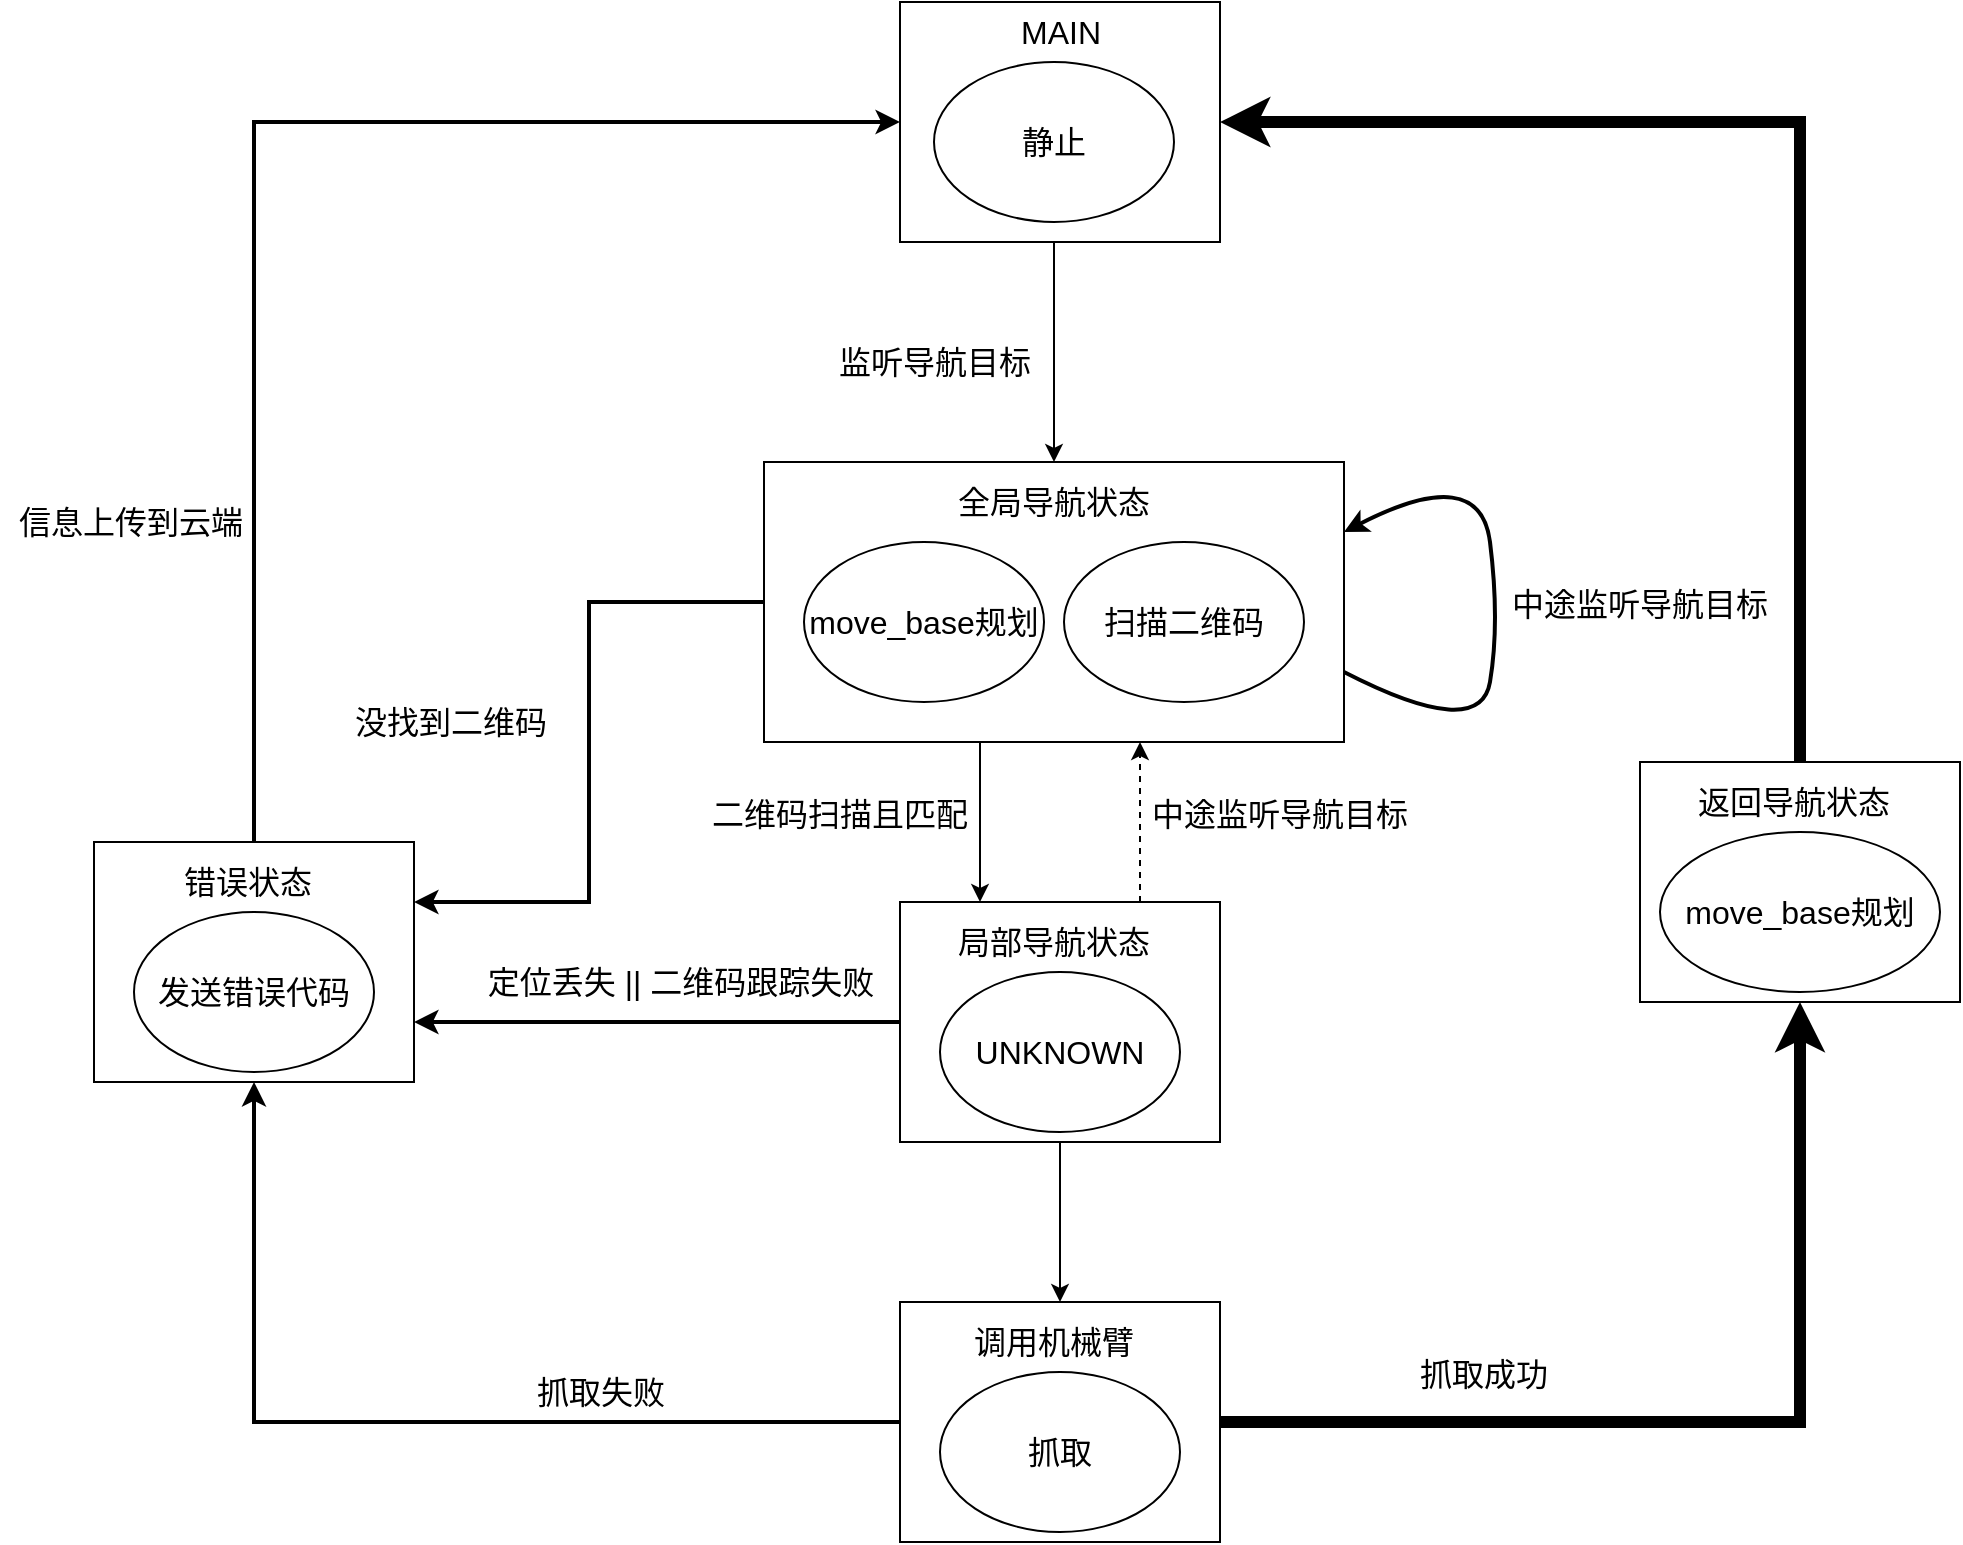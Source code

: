 <mxfile version="13.1.3">
    <diagram id="6hGFLwfOUW9BJ-s0fimq" name="Page-1">
        <mxGraphModel dx="2029" dy="1020" grid="1" gridSize="10" guides="1" tooltips="1" connect="1" arrows="1" fold="1" page="1" pageScale="1" pageWidth="827" pageHeight="1169" math="0" shadow="0">
            <root>
                <mxCell id="0"/>
                <mxCell id="1" parent="0"/>
                <mxCell id="51" style="edgeStyle=orthogonalEdgeStyle;rounded=0;orthogonalLoop=1;jettySize=auto;html=1;exitX=0.25;exitY=1;exitDx=0;exitDy=0;entryX=0.25;entryY=0;entryDx=0;entryDy=0;align=center;" parent="1" source="25" target="48" edge="1">
                    <mxGeometry relative="1" as="geometry">
                        <Array as="points">
                            <mxPoint x="-130" y="380"/>
                        </Array>
                    </mxGeometry>
                </mxCell>
                <mxCell id="110" style="edgeStyle=orthogonalEdgeStyle;rounded=0;orthogonalLoop=1;jettySize=auto;html=1;exitX=0;exitY=0.5;exitDx=0;exitDy=0;entryX=1;entryY=0.25;entryDx=0;entryDy=0;strokeWidth=2;fontSize=16;" parent="1" source="25" target="94" edge="1">
                    <mxGeometry relative="1" as="geometry"/>
                </mxCell>
                <mxCell id="25" value="" style="rounded=0;whiteSpace=wrap;html=1;fontSize=16;align=center;" parent="1" vertex="1">
                    <mxGeometry x="-238" y="240" width="290" height="140" as="geometry"/>
                </mxCell>
                <mxCell id="50" style="edgeStyle=orthogonalEdgeStyle;rounded=0;orthogonalLoop=1;jettySize=auto;html=1;exitX=0.75;exitY=0;exitDx=0;exitDy=0;align=center;dashed=1;" parent="1" source="48" edge="1">
                    <mxGeometry relative="1" as="geometry">
                        <mxPoint x="-50" y="380" as="targetPoint"/>
                        <Array as="points">
                            <mxPoint x="-50" y="380"/>
                        </Array>
                    </mxGeometry>
                </mxCell>
                <mxCell id="69" value="" style="edgeStyle=orthogonalEdgeStyle;rounded=0;orthogonalLoop=1;jettySize=auto;html=1;" parent="1" source="48" edge="1">
                    <mxGeometry relative="1" as="geometry">
                        <mxPoint x="-90" y="660" as="targetPoint"/>
                    </mxGeometry>
                </mxCell>
                <mxCell id="103" value="" style="edgeStyle=orthogonalEdgeStyle;rounded=0;orthogonalLoop=1;jettySize=auto;html=1;strokeWidth=2;fontSize=16;entryX=1;entryY=0.75;entryDx=0;entryDy=0;" parent="1" source="48" target="94" edge="1">
                    <mxGeometry relative="1" as="geometry">
                        <mxPoint x="-250" y="520" as="targetPoint"/>
                    </mxGeometry>
                </mxCell>
                <mxCell id="48" value="" style="rounded=0;whiteSpace=wrap;html=1;fontSize=16;align=center;" parent="1" vertex="1">
                    <mxGeometry x="-170" y="460" width="160" height="120" as="geometry"/>
                </mxCell>
                <mxCell id="37" style="edgeStyle=orthogonalEdgeStyle;rounded=0;orthogonalLoop=1;jettySize=auto;html=1;exitX=0.5;exitY=1;exitDx=0;exitDy=0;entryX=0.5;entryY=0;entryDx=0;entryDy=0;align=center;" parent="1" source="2" target="25" edge="1">
                    <mxGeometry relative="1" as="geometry">
                        <Array as="points">
                            <mxPoint x="-93" y="130"/>
                        </Array>
                    </mxGeometry>
                </mxCell>
                <mxCell id="2" value="" style="rounded=0;whiteSpace=wrap;html=1;fontSize=16;align=center;" parent="1" vertex="1">
                    <mxGeometry x="-170" y="10" width="160" height="120" as="geometry"/>
                </mxCell>
                <mxCell id="23" value="&lt;font style=&quot;font-size: 16px;&quot;&gt;move_base规划&lt;/font&gt;" style="ellipse;whiteSpace=wrap;html=1;fontSize=16;align=center;" parent="1" vertex="1">
                    <mxGeometry x="-218" y="280" width="120" height="80" as="geometry"/>
                </mxCell>
                <mxCell id="27" value="&lt;font style=&quot;font-size: 16px&quot;&gt;扫描二维码&lt;/font&gt;" style="ellipse;whiteSpace=wrap;html=1;fontSize=16;align=center;" parent="1" vertex="1">
                    <mxGeometry x="-88" y="280" width="120" height="80" as="geometry"/>
                </mxCell>
                <mxCell id="28" value="&lt;font style=&quot;font-size: 16px&quot;&gt;全局导航状态&lt;/font&gt;" style="text;html=1;strokeColor=none;fillColor=none;align=center;verticalAlign=middle;whiteSpace=wrap;rounded=0;" parent="1" vertex="1">
                    <mxGeometry x="-145.75" y="250" width="105.5" height="20" as="geometry"/>
                </mxCell>
                <mxCell id="30" value="&lt;font face=&quot;helvetica&quot;&gt;&lt;span style=&quot;font-size: 16px&quot;&gt;静止&lt;/span&gt;&lt;/font&gt;" style="ellipse;whiteSpace=wrap;html=1;align=center;" parent="1" vertex="1">
                    <mxGeometry x="-153" y="40" width="120" height="80" as="geometry"/>
                </mxCell>
                <mxCell id="62" value="&lt;font face=&quot;helvetica&quot;&gt;&lt;span style=&quot;font-size: 16px&quot;&gt;二维码扫描且匹配&lt;/span&gt;&lt;/font&gt;" style="text;whiteSpace=wrap;html=1;align=center;" parent="1" vertex="1">
                    <mxGeometry x="-270" y="400" width="140" height="30" as="geometry"/>
                </mxCell>
                <mxCell id="64" value="&lt;font style=&quot;font-size: 16px&quot;&gt;局部导航状态&lt;/font&gt;" style="text;html=1;strokeColor=none;fillColor=none;align=center;verticalAlign=middle;whiteSpace=wrap;rounded=0;" parent="1" vertex="1">
                    <mxGeometry x="-145.75" y="470" width="105.5" height="20" as="geometry"/>
                </mxCell>
                <mxCell id="67" value="&lt;font face=&quot;helvetica&quot;&gt;&lt;span style=&quot;font-size: 16px&quot;&gt;UNKNOWN&lt;/span&gt;&lt;/font&gt;" style="ellipse;whiteSpace=wrap;html=1;align=center;" parent="1" vertex="1">
                    <mxGeometry x="-150" y="495" width="120" height="80" as="geometry"/>
                </mxCell>
                <mxCell id="86" style="edgeStyle=orthogonalEdgeStyle;rounded=0;orthogonalLoop=1;jettySize=auto;html=1;exitX=1;exitY=0.5;exitDx=0;exitDy=0;entryX=0.5;entryY=1;entryDx=0;entryDy=0;strokeWidth=6;" parent="1" source="73" target="81" edge="1">
                    <mxGeometry relative="1" as="geometry"/>
                </mxCell>
                <mxCell id="100" style="edgeStyle=orthogonalEdgeStyle;rounded=0;orthogonalLoop=1;jettySize=auto;html=1;exitX=0;exitY=0.5;exitDx=0;exitDy=0;entryX=0.5;entryY=1;entryDx=0;entryDy=0;strokeWidth=2;" parent="1" source="73" target="94" edge="1">
                    <mxGeometry relative="1" as="geometry"/>
                </mxCell>
                <mxCell id="73" value="" style="rounded=0;whiteSpace=wrap;html=1;fontSize=16;align=center;" parent="1" vertex="1">
                    <mxGeometry x="-170" y="660" width="160" height="120" as="geometry"/>
                </mxCell>
                <mxCell id="74" value="&lt;font style=&quot;font-size: 16px&quot;&gt;调用机械臂&lt;/font&gt;" style="text;html=1;strokeColor=none;fillColor=none;align=center;verticalAlign=middle;whiteSpace=wrap;rounded=0;" parent="1" vertex="1">
                    <mxGeometry x="-145.75" y="670" width="105.5" height="20" as="geometry"/>
                </mxCell>
                <mxCell id="75" value="&lt;font face=&quot;helvetica&quot;&gt;&lt;span style=&quot;font-size: 16px&quot;&gt;抓取&lt;/span&gt;&lt;/font&gt;" style="ellipse;whiteSpace=wrap;html=1;align=center;" parent="1" vertex="1">
                    <mxGeometry x="-150" y="695" width="120" height="80" as="geometry"/>
                </mxCell>
                <mxCell id="87" style="edgeStyle=orthogonalEdgeStyle;rounded=0;orthogonalLoop=1;jettySize=auto;html=1;exitX=0.5;exitY=0;exitDx=0;exitDy=0;entryX=1;entryY=0.5;entryDx=0;entryDy=0;strokeWidth=6;" parent="1" source="81" target="2" edge="1">
                    <mxGeometry relative="1" as="geometry"/>
                </mxCell>
                <mxCell id="81" value="" style="rounded=0;whiteSpace=wrap;html=1;fontSize=16;align=center;" parent="1" vertex="1">
                    <mxGeometry x="200" y="390" width="160" height="120" as="geometry"/>
                </mxCell>
                <mxCell id="82" value="&lt;font style=&quot;font-size: 16px&quot;&gt;返回导航状态&lt;/font&gt;" style="text;html=1;strokeColor=none;fillColor=none;align=center;verticalAlign=middle;whiteSpace=wrap;rounded=0;" parent="1" vertex="1">
                    <mxGeometry x="224.25" y="400" width="105.5" height="20" as="geometry"/>
                </mxCell>
                <mxCell id="83" value="&lt;font face=&quot;helvetica&quot;&gt;&lt;span style=&quot;font-size: 16px&quot;&gt;move_base规划&lt;/span&gt;&lt;/font&gt;" style="ellipse;whiteSpace=wrap;html=1;align=center;" parent="1" vertex="1">
                    <mxGeometry x="210" y="425" width="140" height="80" as="geometry"/>
                </mxCell>
                <mxCell id="111" style="edgeStyle=orthogonalEdgeStyle;rounded=0;orthogonalLoop=1;jettySize=auto;html=1;exitX=0.5;exitY=0;exitDx=0;exitDy=0;entryX=0;entryY=0.5;entryDx=0;entryDy=0;strokeWidth=2;fontSize=16;" parent="1" source="94" target="2" edge="1">
                    <mxGeometry relative="1" as="geometry"/>
                </mxCell>
                <mxCell id="94" value="" style="rounded=0;whiteSpace=wrap;html=1;fontSize=16;align=center;" parent="1" vertex="1">
                    <mxGeometry x="-573" y="430" width="160" height="120" as="geometry"/>
                </mxCell>
                <mxCell id="95" value="&lt;font style=&quot;font-size: 16px&quot;&gt;错误状态&lt;/font&gt;" style="text;html=1;strokeColor=none;fillColor=none;align=center;verticalAlign=middle;whiteSpace=wrap;rounded=0;" parent="1" vertex="1">
                    <mxGeometry x="-548.75" y="440" width="105.5" height="20" as="geometry"/>
                </mxCell>
                <mxCell id="96" value="&lt;font face=&quot;helvetica&quot;&gt;&lt;span style=&quot;font-size: 16px&quot;&gt;发送错误代码&lt;/span&gt;&lt;/font&gt;" style="ellipse;whiteSpace=wrap;html=1;align=center;" parent="1" vertex="1">
                    <mxGeometry x="-553" y="465" width="120" height="80" as="geometry"/>
                </mxCell>
                <mxCell id="99" value="&lt;font face=&quot;helvetica&quot;&gt;&lt;span style=&quot;font-size: 16px&quot;&gt;抓取成功&lt;/span&gt;&lt;/font&gt;" style="text;whiteSpace=wrap;html=1;align=center;" parent="1" vertex="1">
                    <mxGeometry x="52" y="680" width="140" height="30" as="geometry"/>
                </mxCell>
                <mxCell id="101" value="信息上传到云端" style="text;html=1;align=center;verticalAlign=middle;resizable=0;points=[];autosize=1;fontSize=16;" parent="1" vertex="1">
                    <mxGeometry x="-620" y="260" width="130" height="20" as="geometry"/>
                </mxCell>
                <mxCell id="104" value="抓取失败" style="text;html=1;align=center;verticalAlign=middle;resizable=0;points=[];autosize=1;fontSize=16;" parent="1" vertex="1">
                    <mxGeometry x="-360" y="695" width="80" height="20" as="geometry"/>
                </mxCell>
                <mxCell id="105" value="定位丢失 || 二维码跟踪失败" style="text;html=1;align=center;verticalAlign=middle;resizable=0;points=[];autosize=1;fontSize=16;" parent="1" vertex="1">
                    <mxGeometry x="-385" y="490" width="210" height="20" as="geometry"/>
                </mxCell>
                <mxCell id="109" value="" style="curved=1;endArrow=classic;html=1;strokeWidth=2;fontSize=16;exitX=1;exitY=0.75;exitDx=0;exitDy=0;entryX=1;entryY=0.25;entryDx=0;entryDy=0;" parent="1" source="25" target="25" edge="1">
                    <mxGeometry width="50" height="50" relative="1" as="geometry">
                        <mxPoint x="130" y="360" as="sourcePoint"/>
                        <mxPoint x="180" y="310" as="targetPoint"/>
                        <Array as="points">
                            <mxPoint x="120" y="380"/>
                            <mxPoint x="130" y="320"/>
                            <mxPoint x="120" y="240"/>
                        </Array>
                    </mxGeometry>
                </mxCell>
                <mxCell id="191" value="&lt;font face=&quot;helvetica&quot;&gt;&lt;span style=&quot;font-size: 16px&quot;&gt;中途监听导航目标&lt;/span&gt;&lt;/font&gt;" style="text;whiteSpace=wrap;html=1;align=center;" vertex="1" parent="1">
                    <mxGeometry x="130" y="295" width="140" height="30" as="geometry"/>
                </mxCell>
                <mxCell id="192" value="&lt;font face=&quot;helvetica&quot;&gt;&lt;span style=&quot;font-size: 16px&quot;&gt;中途监听导航目标&lt;/span&gt;&lt;/font&gt;" style="text;whiteSpace=wrap;html=1;align=center;" vertex="1" parent="1">
                    <mxGeometry x="-50" y="400" width="140" height="30" as="geometry"/>
                </mxCell>
                <mxCell id="194" value="监听导航目标" style="text;html=1;align=center;verticalAlign=middle;resizable=0;points=[];autosize=1;fontSize=16;" vertex="1" parent="1">
                    <mxGeometry x="-208" y="180" width="110" height="20" as="geometry"/>
                </mxCell>
                <mxCell id="195" value="没找到二维码" style="text;html=1;align=center;verticalAlign=middle;resizable=0;points=[];autosize=1;fontSize=16;" vertex="1" parent="1">
                    <mxGeometry x="-450" y="360" width="110" height="20" as="geometry"/>
                </mxCell>
                <mxCell id="197" value="MAIN" style="text;html=1;align=center;verticalAlign=middle;resizable=0;points=[];autosize=1;fontSize=16;" vertex="1" parent="1">
                    <mxGeometry x="-115" y="15" width="50" height="20" as="geometry"/>
                </mxCell>
            </root>
        </mxGraphModel>
    </diagram>
</mxfile>